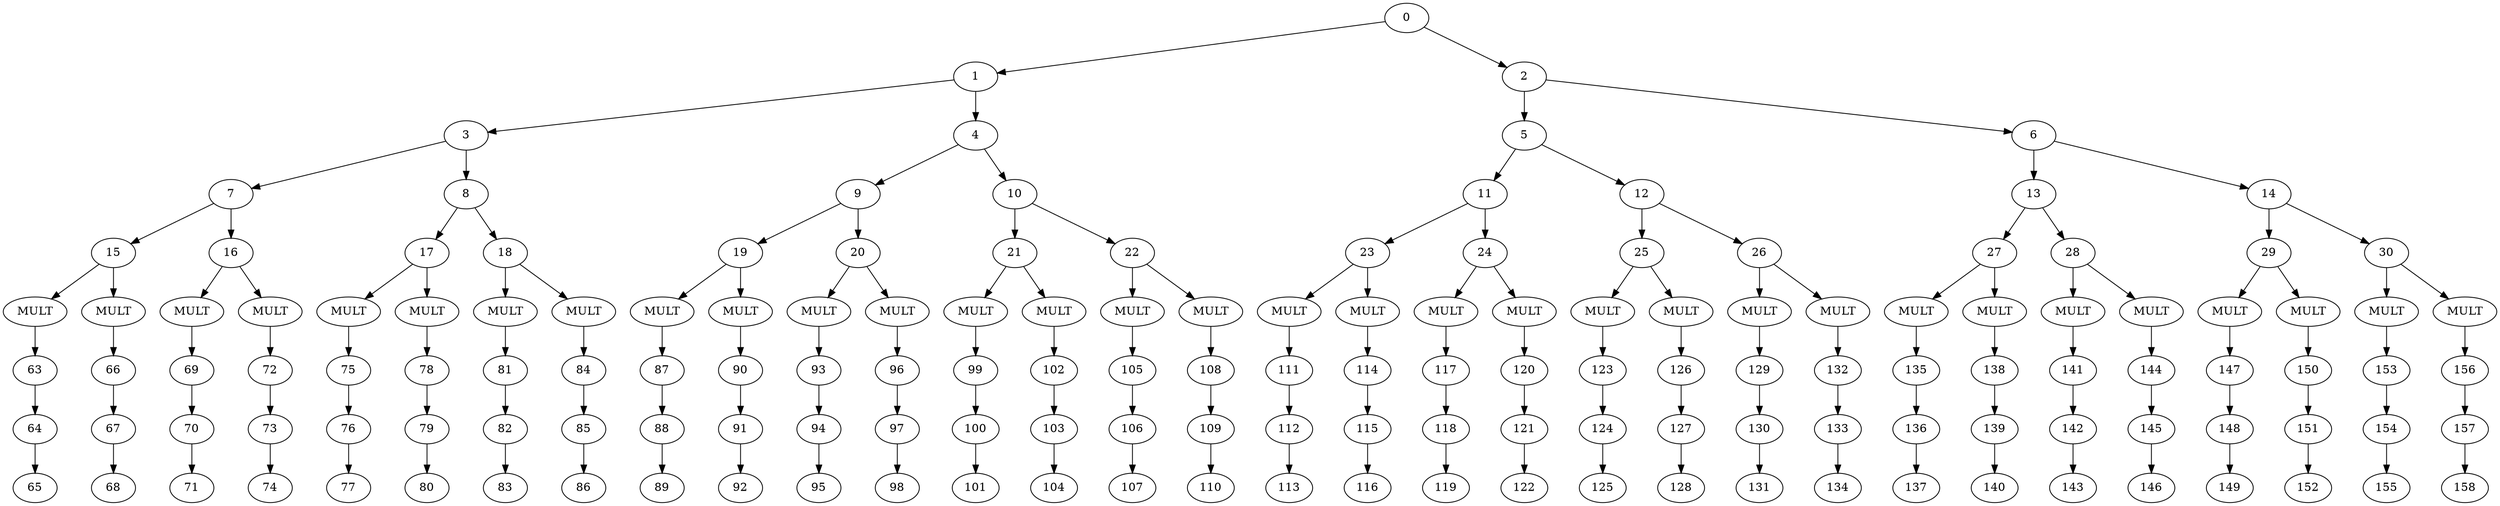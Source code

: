 strict digraph  {
0;
1;
2;
3;
4;
5;
6;
7;
8;
9;
10;
11;
12;
13;
14;
15;
16;
17;
18;
19;
20;
21;
22;
23;
24;
25;
26;
27;
28;
29;
30;
31[label=MULT];
32[label=MULT];
33[label=MULT];
34[label=MULT];
35[label=MULT];
36[label=MULT];
37[label=MULT];
38[label=MULT];
39[label=MULT];
40[label=MULT];
41[label=MULT];
42[label=MULT];
43[label=MULT];
44[label=MULT];
45[label=MULT];
46[label=MULT];
47[label=MULT];
48[label=MULT];
49[label=MULT];
50[label=MULT];
51[label=MULT];
52[label=MULT];
53[label=MULT];
54[label=MULT];
55[label=MULT];
56[label=MULT];
57[label=MULT];
58[label=MULT];
59[label=MULT];
60[label=MULT];
61[label=MULT];
62[label=MULT];
63;
64;
65;
66;
67;
68;
69;
70;
71;
72;
73;
74;
75;
76;
77;
78;
79;
80;
81;
82;
83;
84;
85;
86;
87;
88;
89;
90;
91;
92;
93;
94;
95;
96;
97;
98;
99;
100;
101;
102;
103;
104;
105;
106;
107;
108;
109;
110;
111;
112;
113;
114;
115;
116;
117;
118;
119;
120;
121;
122;
123;
124;
125;
126;
127;
128;
129;
130;
131;
132;
133;
134;
135;
136;
137;
138;
139;
140;
141;
142;
143;
144;
145;
146;
147;
148;
149;
150;
151;
152;
153;
154;
155;
156;
157;
158;
0 -> 1;
0 -> 2;
1 -> 3;
1 -> 4;
2 -> 5;
2 -> 6;
3 -> 7;
3 -> 8;
4 -> 9;
4 -> 10;
5 -> 11;
5 -> 12;
6 -> 13;
6 -> 14;
7 -> 15;
7 -> 16;
8 -> 17;
8 -> 18;
9 -> 19;
9 -> 20;
10 -> 21;
10 -> 22;
11 -> 23;
11 -> 24;
12 -> 25;
12 -> 26;
13 -> 27;
13 -> 28;
14 -> 29;
14 -> 30;
15 -> 31;
15 -> 32;
16 -> 33;
16 -> 34;
17 -> 35;
17 -> 36;
18 -> 37;
18 -> 38;
19 -> 39;
19 -> 40;
20 -> 41;
20 -> 42;
21 -> 43;
21 -> 44;
22 -> 45;
22 -> 46;
23 -> 47;
23 -> 48;
24 -> 49;
24 -> 50;
25 -> 51;
25 -> 52;
26 -> 53;
26 -> 54;
27 -> 55;
27 -> 56;
28 -> 57;
28 -> 58;
29 -> 59;
29 -> 60;
30 -> 61;
30 -> 62;
31 -> 63;
32 -> 66;
33 -> 69;
34 -> 72;
35 -> 75;
36 -> 78;
37 -> 81;
38 -> 84;
39 -> 87;
40 -> 90;
41 -> 93;
42 -> 96;
43 -> 99;
44 -> 102;
45 -> 105;
46 -> 108;
47 -> 111;
48 -> 114;
49 -> 117;
50 -> 120;
51 -> 123;
52 -> 126;
53 -> 129;
54 -> 132;
55 -> 135;
56 -> 138;
57 -> 141;
58 -> 144;
59 -> 147;
60 -> 150;
61 -> 153;
62 -> 156;
63 -> 64;
64 -> 65;
66 -> 67;
67 -> 68;
69 -> 70;
70 -> 71;
72 -> 73;
73 -> 74;
75 -> 76;
76 -> 77;
78 -> 79;
79 -> 80;
81 -> 82;
82 -> 83;
84 -> 85;
85 -> 86;
87 -> 88;
88 -> 89;
90 -> 91;
91 -> 92;
93 -> 94;
94 -> 95;
96 -> 97;
97 -> 98;
99 -> 100;
100 -> 101;
102 -> 103;
103 -> 104;
105 -> 106;
106 -> 107;
108 -> 109;
109 -> 110;
111 -> 112;
112 -> 113;
114 -> 115;
115 -> 116;
117 -> 118;
118 -> 119;
120 -> 121;
121 -> 122;
123 -> 124;
124 -> 125;
126 -> 127;
127 -> 128;
129 -> 130;
130 -> 131;
132 -> 133;
133 -> 134;
135 -> 136;
136 -> 137;
138 -> 139;
139 -> 140;
141 -> 142;
142 -> 143;
144 -> 145;
145 -> 146;
147 -> 148;
148 -> 149;
150 -> 151;
151 -> 152;
153 -> 154;
154 -> 155;
156 -> 157;
157 -> 158;
}
